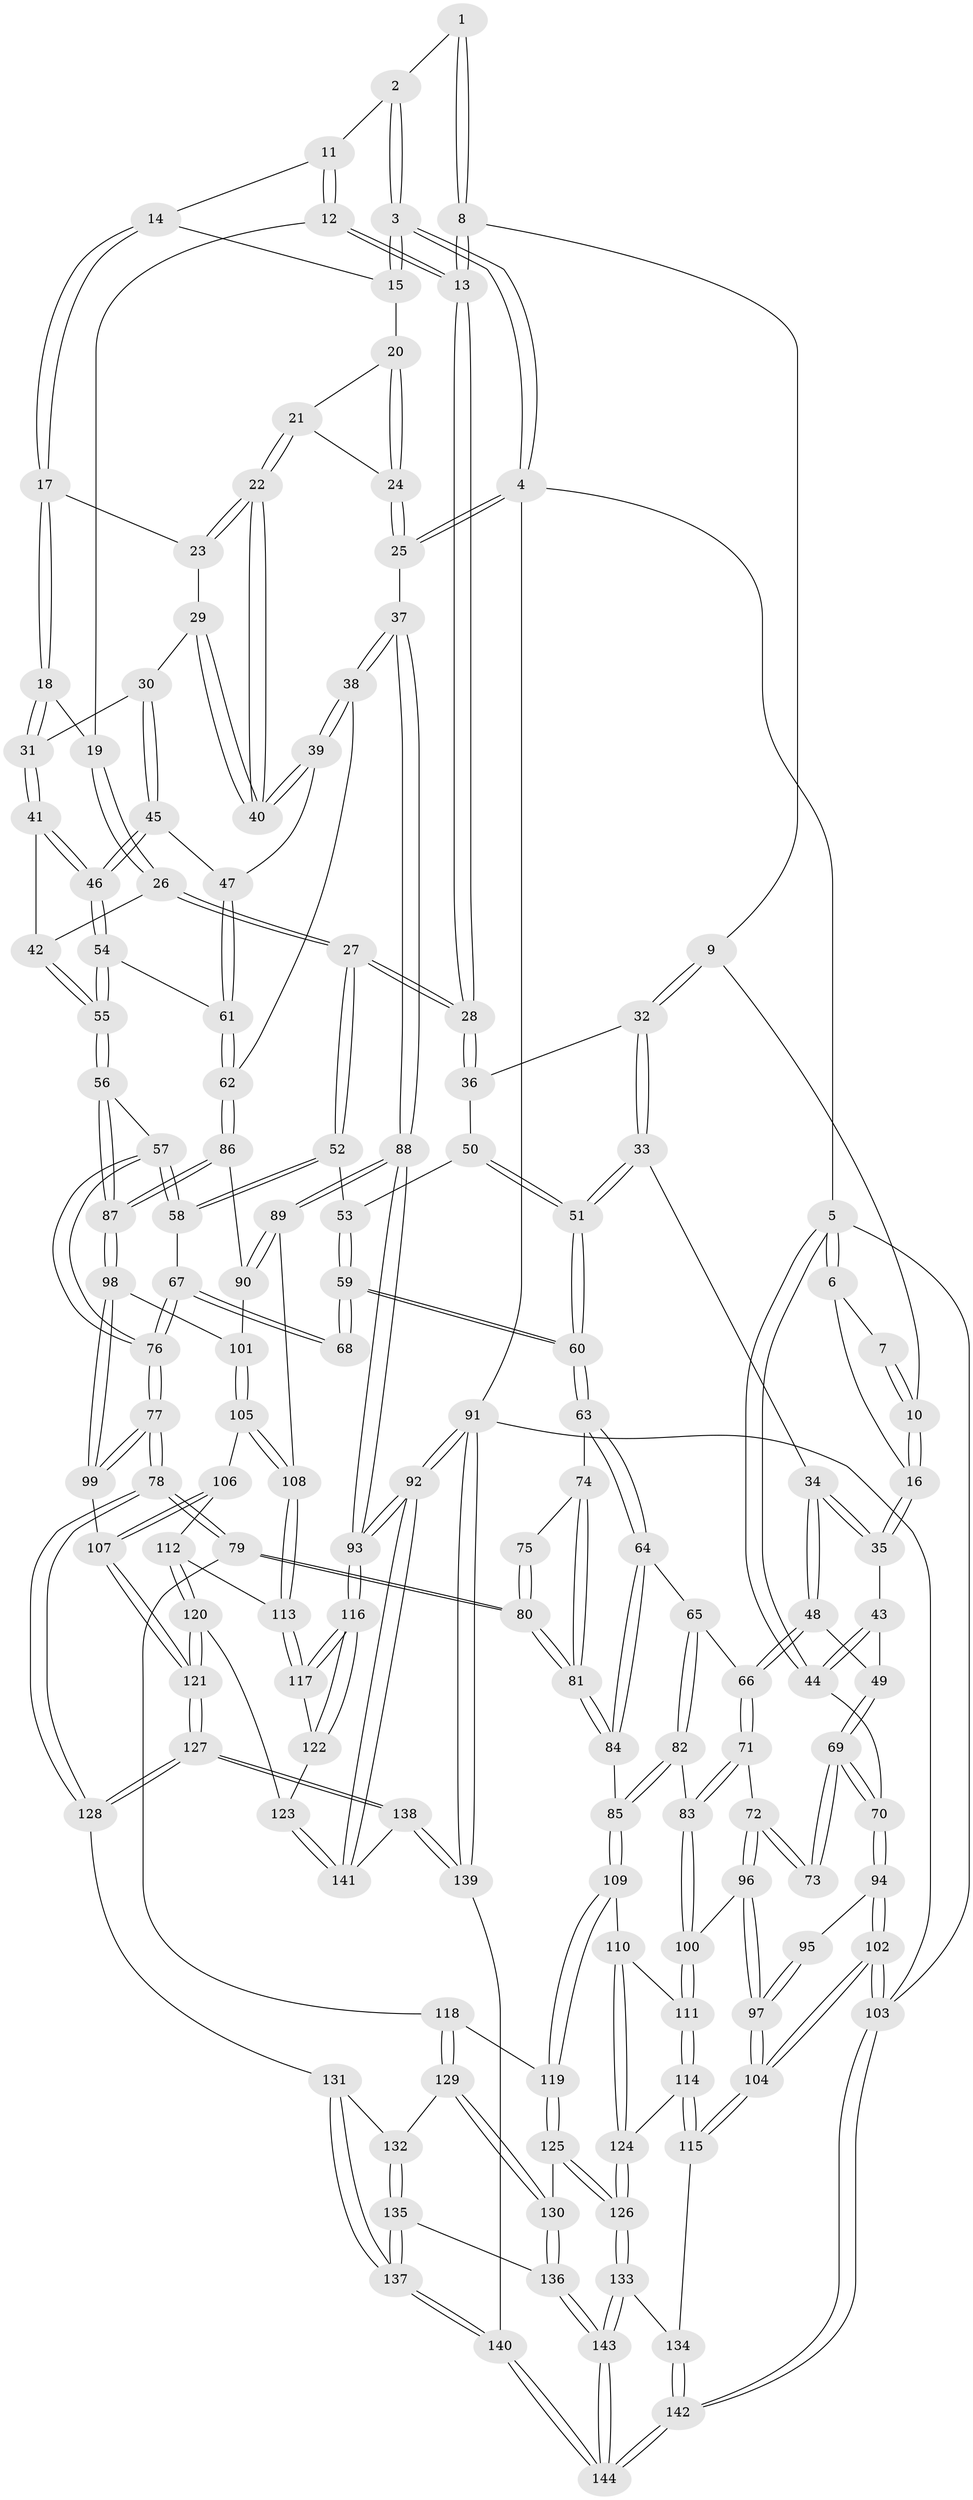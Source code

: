 // coarse degree distribution, {3: 0.15053763440860216, 5: 0.27956989247311825, 8: 0.010752688172043012, 4: 0.43010752688172044, 6: 0.12903225806451613}
// Generated by graph-tools (version 1.1) at 2025/52/02/27/25 19:52:39]
// undirected, 144 vertices, 357 edges
graph export_dot {
graph [start="1"]
  node [color=gray90,style=filled];
  1 [pos="+0.5187792104429603+0"];
  2 [pos="+0.6623490865375145+0"];
  3 [pos="+1+0"];
  4 [pos="+1+0"];
  5 [pos="+0+0"];
  6 [pos="+0+0"];
  7 [pos="+0.1432314029344386+0"];
  8 [pos="+0.40386361909009566+0.14710799876694236"];
  9 [pos="+0.37004599467303934+0.15347234331320994"];
  10 [pos="+0.3216013197988049+0.13722819887854062"];
  11 [pos="+0.6676451580656265+0"];
  12 [pos="+0.6605486378825516+0.0706227099835578"];
  13 [pos="+0.5043113895405852+0.21465746681446488"];
  14 [pos="+0.8658061324997405+0.1333796623453355"];
  15 [pos="+0.8706224807958248+0.13369619814984507"];
  16 [pos="+0.175022141294539+0.2054587323965413"];
  17 [pos="+0.7585952607045489+0.1807735666530809"];
  18 [pos="+0.7392160113807401+0.18101676656458082"];
  19 [pos="+0.6938562948262162+0.12907955806518548"];
  20 [pos="+0.8878039146668493+0.15721440381232396"];
  21 [pos="+0.898767992027826+0.19266745868569074"];
  22 [pos="+0.9030409017927832+0.23006240286725466"];
  23 [pos="+0.8088116901261041+0.20964197940311322"];
  24 [pos="+1+0.0911555371788552"];
  25 [pos="+1+0"];
  26 [pos="+0.5911718757392692+0.32325862271025263"];
  27 [pos="+0.5375406585405873+0.32121850772184246"];
  28 [pos="+0.5216675087375694+0.29933035854652673"];
  29 [pos="+0.8293907832643794+0.26961319087582575"];
  30 [pos="+0.7743426963558793+0.2867489244521327"];
  31 [pos="+0.7352891920295689+0.24711007233714"];
  32 [pos="+0.359311917125594+0.19464505374598792"];
  33 [pos="+0.23736538084609893+0.33021882744127207"];
  34 [pos="+0.19242677231041797+0.318959655639828"];
  35 [pos="+0.16653236084937245+0.23274882378459924"];
  36 [pos="+0.3644906982682328+0.3221619109305494"];
  37 [pos="+1+0.3095147856387884"];
  38 [pos="+1+0.3195591594778525"];
  39 [pos="+0.9447706834129128+0.29765919363071663"];
  40 [pos="+0.9299812990698398+0.2819065299162638"];
  41 [pos="+0.6529064652854338+0.32216825847628827"];
  42 [pos="+0.5997709760907348+0.3254545929262549"];
  43 [pos="+0.016352120747181544+0.23493361845198563"];
  44 [pos="+0+0.11994425325722596"];
  45 [pos="+0.7937932001683828+0.3609598561393086"];
  46 [pos="+0.7362266584339088+0.3880743303838044"];
  47 [pos="+0.8235069247174974+0.36943440118936977"];
  48 [pos="+0.12530710189296035+0.4064989417199274"];
  49 [pos="+0.06973083480723974+0.407749711620389"];
  50 [pos="+0.3387390307719058+0.3445770983094006"];
  51 [pos="+0.284733718764785+0.3537326689333064"];
  52 [pos="+0.5210599156666201+0.374221577421584"];
  53 [pos="+0.38341821621780187+0.3958486256370403"];
  54 [pos="+0.7088539663790866+0.5013663096349308"];
  55 [pos="+0.6873008831127926+0.514188386922714"];
  56 [pos="+0.6662670187553057+0.5371143611853568"];
  57 [pos="+0.6203959430121947+0.5259381772338529"];
  58 [pos="+0.5112542379257011+0.4823188550743975"];
  59 [pos="+0.39330402958998517+0.4667731966237801"];
  60 [pos="+0.3070303545966813+0.5045828758631284"];
  61 [pos="+0.8641092988308351+0.5113819329334993"];
  62 [pos="+0.864135740749714+0.5113980849034319"];
  63 [pos="+0.30330782693684266+0.5112203940826288"];
  64 [pos="+0.2987292781290383+0.5150377455982098"];
  65 [pos="+0.2526101463522896+0.5209111003133255"];
  66 [pos="+0.16808209373664634+0.5070071900063907"];
  67 [pos="+0.5058836456458912+0.4861896256939904"];
  68 [pos="+0.49645502576251965+0.4874182997663381"];
  69 [pos="+0+0.4305443628721023"];
  70 [pos="+0+0.4432496289417629"];
  71 [pos="+0.12446393777550203+0.5835698582507736"];
  72 [pos="+0.09559923226113468+0.5832787047964895"];
  73 [pos="+0.08695254141162928+0.5824329452141339"];
  74 [pos="+0.39500506040503425+0.5653153482368003"];
  75 [pos="+0.44240826717536247+0.5340554774261529"];
  76 [pos="+0.4850229890217316+0.6867061886365133"];
  77 [pos="+0.48155486906419215+0.7021543469783479"];
  78 [pos="+0.45544222826088104+0.7268085704772063"];
  79 [pos="+0.4459416335497654+0.7253679807463039"];
  80 [pos="+0.4211298913175865+0.7032889274915894"];
  81 [pos="+0.41178493764335333+0.6957111596017975"];
  82 [pos="+0.22396518284500405+0.6729817972936833"];
  83 [pos="+0.1549859215030118+0.6589163306107473"];
  84 [pos="+0.32299360581889974+0.6590869187538235"];
  85 [pos="+0.24127568117678008+0.6825884890852846"];
  86 [pos="+0.899349701418599+0.5691393617070333"];
  87 [pos="+0.6746424218321738+0.6037865945480224"];
  88 [pos="+1+0.6297883182419223"];
  89 [pos="+0.928786397782262+0.6035379660080779"];
  90 [pos="+0.8995184813997127+0.5693856242225692"];
  91 [pos="+1+1"];
  92 [pos="+1+1"];
  93 [pos="+1+0.9273012645921999"];
  94 [pos="+0+0.4466496716428799"];
  95 [pos="+0.06909827403302807+0.5866920370594966"];
  96 [pos="+0.0527214386520019+0.668901394835185"];
  97 [pos="+0+0.705569307899364"];
  98 [pos="+0.6752057257285755+0.6127061336708693"];
  99 [pos="+0.6230842043121365+0.6691115243036949"];
  100 [pos="+0.14349677256123092+0.6743802788202311"];
  101 [pos="+0.7025932746644139+0.6328207240744378"];
  102 [pos="+0+0.7866188037865931"];
  103 [pos="+0+1"];
  104 [pos="+0+0.7810757046748044"];
  105 [pos="+0.710867660455909+0.6411251628448336"];
  106 [pos="+0.7397631214950627+0.6976376551348173"];
  107 [pos="+0.6558252523264251+0.7622780702258671"];
  108 [pos="+0.8922084334470877+0.6472190235459073"];
  109 [pos="+0.24265051116839692+0.7514321860408499"];
  110 [pos="+0.2220184019397981+0.765927915778803"];
  111 [pos="+0.11358350580201297+0.737804889371714"];
  112 [pos="+0.7758745131774004+0.7361306786129024"];
  113 [pos="+0.855031619801282+0.7204192097738938"];
  114 [pos="+0.08300617104960151+0.7784666132997629"];
  115 [pos="+0.05416926395513042+0.8017752664306347"];
  116 [pos="+0.9960401603170955+0.8405996954433456"];
  117 [pos="+0.8671387252849264+0.7512313035727395"];
  118 [pos="+0.3643321290951407+0.7900471228927929"];
  119 [pos="+0.26353852229968605+0.7715257738594019"];
  120 [pos="+0.7190899469710516+0.8465959046453563"];
  121 [pos="+0.6620946274719306+0.8665269689228633"];
  122 [pos="+0.8298913321878775+0.8656377600708511"];
  123 [pos="+0.8217306977861972+0.8728568796806002"];
  124 [pos="+0.20006194990083634+0.796055676953186"];
  125 [pos="+0.25150936062531587+0.8884789730174373"];
  126 [pos="+0.2100312611564847+0.9059400060542294"];
  127 [pos="+0.6522346513323626+0.8756065020372467"];
  128 [pos="+0.4864851483399858+0.7811005425353923"];
  129 [pos="+0.3451990605487342+0.8339964265760914"];
  130 [pos="+0.3093017303059571+0.8850093759481327"];
  131 [pos="+0.47436826844332913+0.8238521626597579"];
  132 [pos="+0.3990197053849914+0.8803423689085723"];
  133 [pos="+0.19815307502032084+0.9163053423561024"];
  134 [pos="+0.12461068644285327+0.885567034258703"];
  135 [pos="+0.39565986576601847+0.9508070635833239"];
  136 [pos="+0.3461743587542758+0.9288268181071895"];
  137 [pos="+0.452809091178087+0.994201598972198"];
  138 [pos="+0.6074915846534223+1"];
  139 [pos="+0.6025193670485631+1"];
  140 [pos="+0.5512155250715054+1"];
  141 [pos="+0.8380912735374878+0.9193331380754874"];
  142 [pos="+0+1"];
  143 [pos="+0.20971267266656857+1"];
  144 [pos="+0.1947200945125787+1"];
  1 -- 2;
  1 -- 8;
  1 -- 8;
  2 -- 3;
  2 -- 3;
  2 -- 11;
  3 -- 4;
  3 -- 4;
  3 -- 15;
  3 -- 15;
  4 -- 5;
  4 -- 25;
  4 -- 25;
  4 -- 91;
  5 -- 6;
  5 -- 6;
  5 -- 44;
  5 -- 44;
  5 -- 103;
  6 -- 7;
  6 -- 16;
  7 -- 10;
  7 -- 10;
  8 -- 9;
  8 -- 13;
  8 -- 13;
  9 -- 10;
  9 -- 32;
  9 -- 32;
  10 -- 16;
  10 -- 16;
  11 -- 12;
  11 -- 12;
  11 -- 14;
  12 -- 13;
  12 -- 13;
  12 -- 19;
  13 -- 28;
  13 -- 28;
  14 -- 15;
  14 -- 17;
  14 -- 17;
  15 -- 20;
  16 -- 35;
  16 -- 35;
  17 -- 18;
  17 -- 18;
  17 -- 23;
  18 -- 19;
  18 -- 31;
  18 -- 31;
  19 -- 26;
  19 -- 26;
  20 -- 21;
  20 -- 24;
  20 -- 24;
  21 -- 22;
  21 -- 22;
  21 -- 24;
  22 -- 23;
  22 -- 23;
  22 -- 40;
  22 -- 40;
  23 -- 29;
  24 -- 25;
  24 -- 25;
  25 -- 37;
  26 -- 27;
  26 -- 27;
  26 -- 42;
  27 -- 28;
  27 -- 28;
  27 -- 52;
  27 -- 52;
  28 -- 36;
  28 -- 36;
  29 -- 30;
  29 -- 40;
  29 -- 40;
  30 -- 31;
  30 -- 45;
  30 -- 45;
  31 -- 41;
  31 -- 41;
  32 -- 33;
  32 -- 33;
  32 -- 36;
  33 -- 34;
  33 -- 51;
  33 -- 51;
  34 -- 35;
  34 -- 35;
  34 -- 48;
  34 -- 48;
  35 -- 43;
  36 -- 50;
  37 -- 38;
  37 -- 38;
  37 -- 88;
  37 -- 88;
  38 -- 39;
  38 -- 39;
  38 -- 62;
  39 -- 40;
  39 -- 40;
  39 -- 47;
  41 -- 42;
  41 -- 46;
  41 -- 46;
  42 -- 55;
  42 -- 55;
  43 -- 44;
  43 -- 44;
  43 -- 49;
  44 -- 70;
  45 -- 46;
  45 -- 46;
  45 -- 47;
  46 -- 54;
  46 -- 54;
  47 -- 61;
  47 -- 61;
  48 -- 49;
  48 -- 66;
  48 -- 66;
  49 -- 69;
  49 -- 69;
  50 -- 51;
  50 -- 51;
  50 -- 53;
  51 -- 60;
  51 -- 60;
  52 -- 53;
  52 -- 58;
  52 -- 58;
  53 -- 59;
  53 -- 59;
  54 -- 55;
  54 -- 55;
  54 -- 61;
  55 -- 56;
  55 -- 56;
  56 -- 57;
  56 -- 87;
  56 -- 87;
  57 -- 58;
  57 -- 58;
  57 -- 76;
  57 -- 76;
  58 -- 67;
  59 -- 60;
  59 -- 60;
  59 -- 68;
  59 -- 68;
  60 -- 63;
  60 -- 63;
  61 -- 62;
  61 -- 62;
  62 -- 86;
  62 -- 86;
  63 -- 64;
  63 -- 64;
  63 -- 74;
  64 -- 65;
  64 -- 84;
  64 -- 84;
  65 -- 66;
  65 -- 82;
  65 -- 82;
  66 -- 71;
  66 -- 71;
  67 -- 68;
  67 -- 68;
  67 -- 76;
  67 -- 76;
  69 -- 70;
  69 -- 70;
  69 -- 73;
  69 -- 73;
  70 -- 94;
  70 -- 94;
  71 -- 72;
  71 -- 83;
  71 -- 83;
  72 -- 73;
  72 -- 73;
  72 -- 96;
  72 -- 96;
  74 -- 75;
  74 -- 81;
  74 -- 81;
  75 -- 80;
  75 -- 80;
  76 -- 77;
  76 -- 77;
  77 -- 78;
  77 -- 78;
  77 -- 99;
  77 -- 99;
  78 -- 79;
  78 -- 79;
  78 -- 128;
  78 -- 128;
  79 -- 80;
  79 -- 80;
  79 -- 118;
  80 -- 81;
  80 -- 81;
  81 -- 84;
  81 -- 84;
  82 -- 83;
  82 -- 85;
  82 -- 85;
  83 -- 100;
  83 -- 100;
  84 -- 85;
  85 -- 109;
  85 -- 109;
  86 -- 87;
  86 -- 87;
  86 -- 90;
  87 -- 98;
  87 -- 98;
  88 -- 89;
  88 -- 89;
  88 -- 93;
  88 -- 93;
  89 -- 90;
  89 -- 90;
  89 -- 108;
  90 -- 101;
  91 -- 92;
  91 -- 92;
  91 -- 139;
  91 -- 139;
  91 -- 103;
  92 -- 93;
  92 -- 93;
  92 -- 141;
  92 -- 141;
  93 -- 116;
  93 -- 116;
  94 -- 95;
  94 -- 102;
  94 -- 102;
  95 -- 97;
  95 -- 97;
  96 -- 97;
  96 -- 97;
  96 -- 100;
  97 -- 104;
  97 -- 104;
  98 -- 99;
  98 -- 99;
  98 -- 101;
  99 -- 107;
  100 -- 111;
  100 -- 111;
  101 -- 105;
  101 -- 105;
  102 -- 103;
  102 -- 103;
  102 -- 104;
  102 -- 104;
  103 -- 142;
  103 -- 142;
  104 -- 115;
  104 -- 115;
  105 -- 106;
  105 -- 108;
  105 -- 108;
  106 -- 107;
  106 -- 107;
  106 -- 112;
  107 -- 121;
  107 -- 121;
  108 -- 113;
  108 -- 113;
  109 -- 110;
  109 -- 119;
  109 -- 119;
  110 -- 111;
  110 -- 124;
  110 -- 124;
  111 -- 114;
  111 -- 114;
  112 -- 113;
  112 -- 120;
  112 -- 120;
  113 -- 117;
  113 -- 117;
  114 -- 115;
  114 -- 115;
  114 -- 124;
  115 -- 134;
  116 -- 117;
  116 -- 117;
  116 -- 122;
  116 -- 122;
  117 -- 122;
  118 -- 119;
  118 -- 129;
  118 -- 129;
  119 -- 125;
  119 -- 125;
  120 -- 121;
  120 -- 121;
  120 -- 123;
  121 -- 127;
  121 -- 127;
  122 -- 123;
  123 -- 141;
  123 -- 141;
  124 -- 126;
  124 -- 126;
  125 -- 126;
  125 -- 126;
  125 -- 130;
  126 -- 133;
  126 -- 133;
  127 -- 128;
  127 -- 128;
  127 -- 138;
  127 -- 138;
  128 -- 131;
  129 -- 130;
  129 -- 130;
  129 -- 132;
  130 -- 136;
  130 -- 136;
  131 -- 132;
  131 -- 137;
  131 -- 137;
  132 -- 135;
  132 -- 135;
  133 -- 134;
  133 -- 143;
  133 -- 143;
  134 -- 142;
  134 -- 142;
  135 -- 136;
  135 -- 137;
  135 -- 137;
  136 -- 143;
  136 -- 143;
  137 -- 140;
  137 -- 140;
  138 -- 139;
  138 -- 139;
  138 -- 141;
  139 -- 140;
  140 -- 144;
  140 -- 144;
  142 -- 144;
  142 -- 144;
  143 -- 144;
  143 -- 144;
}
